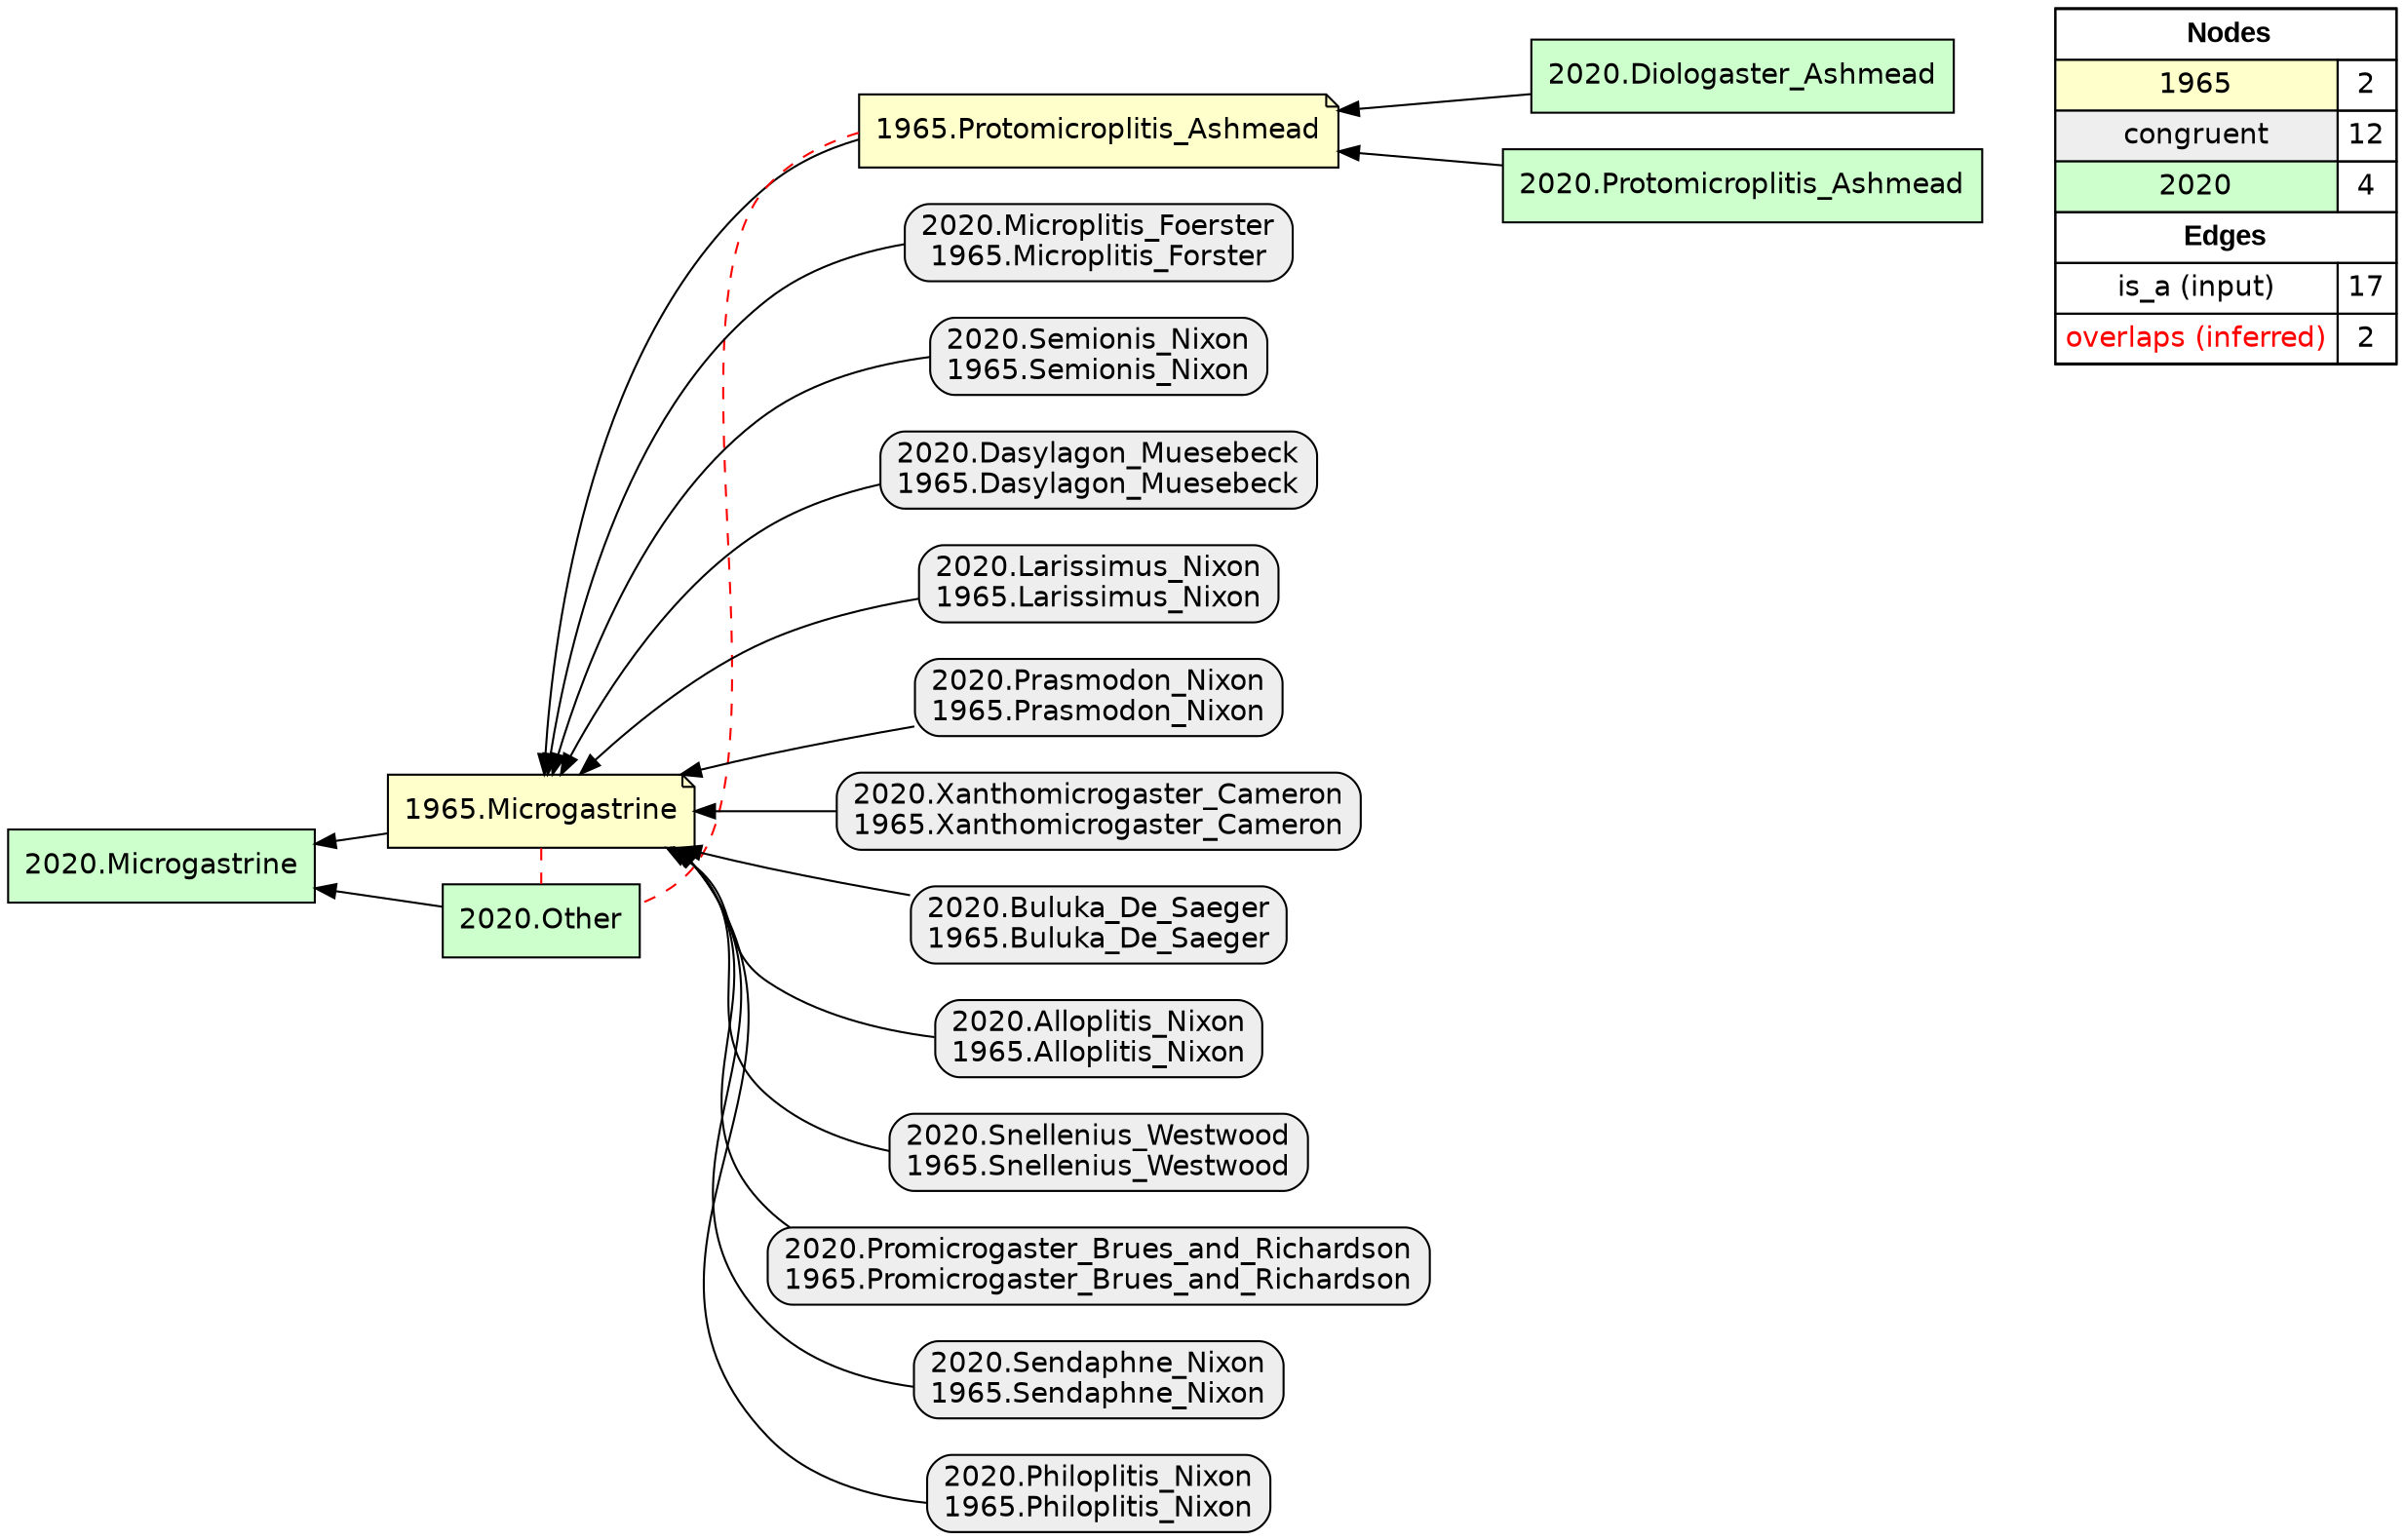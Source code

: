 digraph{
rankdir=RL
node[shape=note style=filled fillcolor="#FFFFCC" fontname="helvetica"] 
"1965.Microgastrine"
"1965.Protomicroplitis_Ashmead"
node[shape=box style="filled,rounded" fillcolor="#EEEEEE" fontname="helvetica"] 
"2020.Microplitis_Foerster\n1965.Microplitis_Forster"
"2020.Semionis_Nixon\n1965.Semionis_Nixon"
"2020.Dasylagon_Muesebeck\n1965.Dasylagon_Muesebeck"
"2020.Larissimus_Nixon\n1965.Larissimus_Nixon"
"2020.Prasmodon_Nixon\n1965.Prasmodon_Nixon"
"2020.Xanthomicrogaster_Cameron\n1965.Xanthomicrogaster_Cameron"
"2020.Buluka_De_Saeger\n1965.Buluka_De_Saeger"
"2020.Alloplitis_Nixon\n1965.Alloplitis_Nixon"
"2020.Snellenius_Westwood\n1965.Snellenius_Westwood"
"2020.Promicrogaster_Brues_and_Richardson\n1965.Promicrogaster_Brues_and_Richardson"
"2020.Sendaphne_Nixon\n1965.Sendaphne_Nixon"
"2020.Philoplitis_Nixon\n1965.Philoplitis_Nixon"
node[shape=box style=filled fillcolor="#CCFFCC" fontname="helvetica"] 
"2020.Diologaster_Ashmead"
"2020.Microgastrine"
"2020.Protomicroplitis_Ashmead"
"2020.Other"
edge[arrowhead=normal style=dotted color="#000000" constraint=true penwidth=1]
edge[arrowhead=normal style=solid color="#000000" constraint=true penwidth=1]
"2020.Larissimus_Nixon\n1965.Larissimus_Nixon" -> "1965.Microgastrine"
"2020.Other" -> "2020.Microgastrine"
"2020.Microplitis_Foerster\n1965.Microplitis_Forster" -> "1965.Microgastrine"
"2020.Promicrogaster_Brues_and_Richardson\n1965.Promicrogaster_Brues_and_Richardson" -> "1965.Microgastrine"
"2020.Protomicroplitis_Ashmead" -> "1965.Protomicroplitis_Ashmead"
"2020.Xanthomicrogaster_Cameron\n1965.Xanthomicrogaster_Cameron" -> "1965.Microgastrine"
"2020.Buluka_De_Saeger\n1965.Buluka_De_Saeger" -> "1965.Microgastrine"
"2020.Philoplitis_Nixon\n1965.Philoplitis_Nixon" -> "1965.Microgastrine"
"2020.Dasylagon_Muesebeck\n1965.Dasylagon_Muesebeck" -> "1965.Microgastrine"
"2020.Snellenius_Westwood\n1965.Snellenius_Westwood" -> "1965.Microgastrine"
"2020.Diologaster_Ashmead" -> "1965.Protomicroplitis_Ashmead"
"1965.Microgastrine" -> "2020.Microgastrine"
"2020.Prasmodon_Nixon\n1965.Prasmodon_Nixon" -> "1965.Microgastrine"
"2020.Sendaphne_Nixon\n1965.Sendaphne_Nixon" -> "1965.Microgastrine"
"1965.Protomicroplitis_Ashmead" -> "1965.Microgastrine"
"2020.Alloplitis_Nixon\n1965.Alloplitis_Nixon" -> "1965.Microgastrine"
"2020.Semionis_Nixon\n1965.Semionis_Nixon" -> "1965.Microgastrine"
edge[arrowhead=none style=dashed color="#FF0000" constraint=false penwidth=1]
"1965.Microgastrine" -> "2020.Other"
"1965.Protomicroplitis_Ashmead" -> "2020.Other"
node[shape=box] 
{rank=source Legend [fillcolor= white margin=0 label=< 
 <TABLE BORDER="0" CELLBORDER="1" CELLSPACING="0" CELLPADDING="4"> 
<TR> <TD COLSPAN="2"><font face="Arial Black"> Nodes</font></TD> </TR> 
<TR> 
 <TD bgcolor="#FFFFCC" fontname="helvetica">1965</TD> 
 <TD>2</TD> 
 </TR> 
<TR> 
 <TD bgcolor="#EEEEEE" fontname="helvetica">congruent</TD> 
 <TD>12</TD> 
 </TR> 
<TR> 
 <TD bgcolor="#CCFFCC" fontname="helvetica">2020</TD> 
 <TD>4</TD> 
 </TR> 
<TR> <TD COLSPAN="2"><font face = "Arial Black"> Edges </font></TD> </TR> 
<TR> 
 <TD><font color ="#000000">is_a (input)</font></TD><TD>17</TD>
</TR>
<TR> 
 <TD><font color ="#FF0000">overlaps (inferred)</font></TD><TD>2</TD>
</TR>
</TABLE> 
 >] } 
}